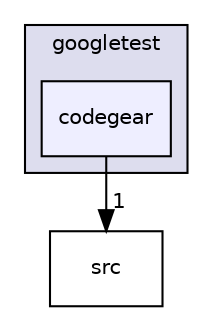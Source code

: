 digraph "/home/bhargavi/Documents/SDR/Copy_Exam_808X/vendor/googletest/googletest/codegear" {
  compound=true
  node [ fontsize="10", fontname="Helvetica"];
  edge [ labelfontsize="10", labelfontname="Helvetica"];
  subgraph clusterdir_b4ce33c9d03ef0a64bbb87ed26746342 {
    graph [ bgcolor="#ddddee", pencolor="black", label="googletest" fontname="Helvetica", fontsize="10", URL="dir_b4ce33c9d03ef0a64bbb87ed26746342.html"]
  dir_77ece26f06c50af309d3ff4b73eb61b7 [shape=box, label="codegear", style="filled", fillcolor="#eeeeff", pencolor="black", URL="dir_77ece26f06c50af309d3ff4b73eb61b7.html"];
  }
  dir_3a98876c6a76c3fca4d290f2dd798262 [shape=box label="src" URL="dir_3a98876c6a76c3fca4d290f2dd798262.html"];
  dir_77ece26f06c50af309d3ff4b73eb61b7->dir_3a98876c6a76c3fca4d290f2dd798262 [headlabel="1", labeldistance=1.5 headhref="dir_000024_000030.html"];
}
